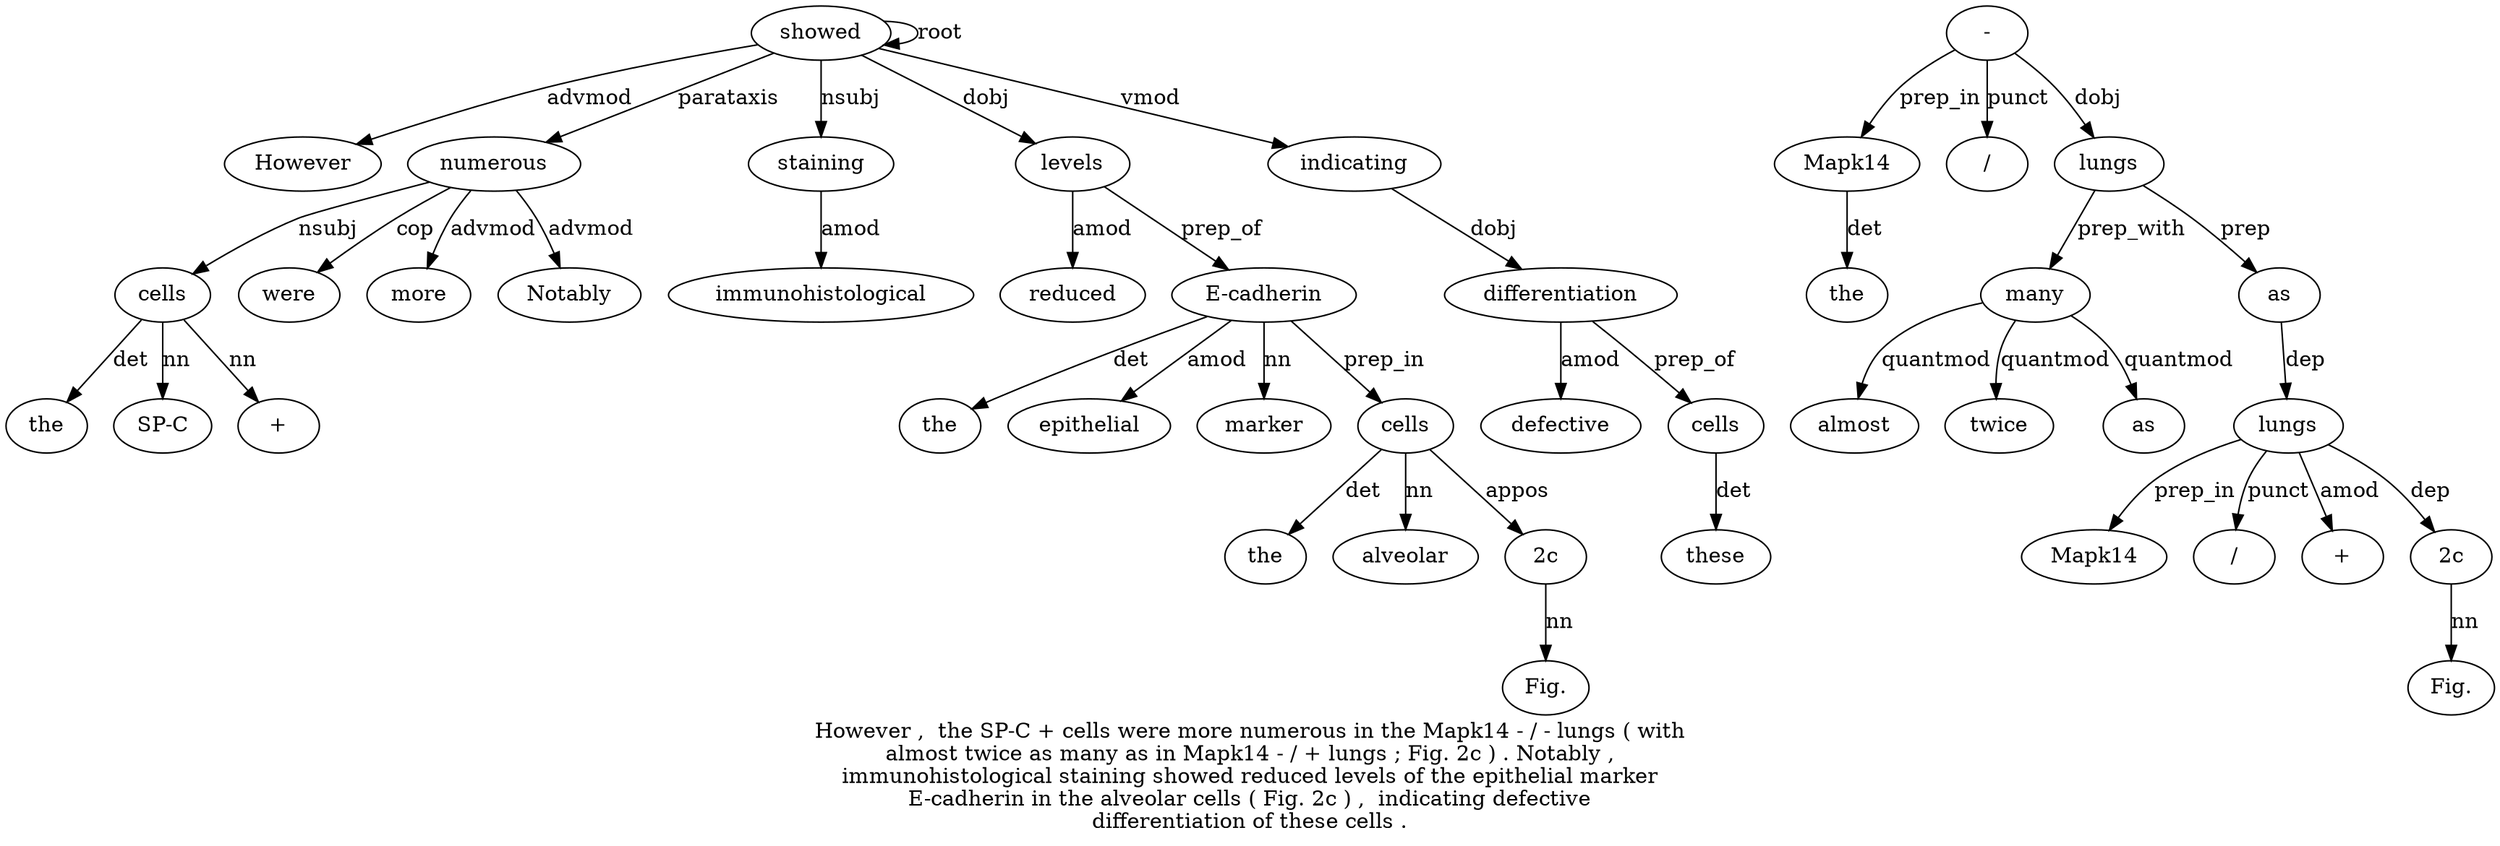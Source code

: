 digraph "However ,  the SP-C + cells were more numerous in the Mapk14 - / - lungs ( with almost twice as many as in Mapk14 - / + lungs ; Fig. 2c ) . Notably ,  immunohistological staining showed reduced levels of the epithelial marker E-cadherin in the alveolar cells ( Fig. 2c ) ,  indicating defective differentiation of these cells ." {
label="However ,  the SP-C + cells were more numerous in the Mapk14 - / - lungs ( with
almost twice as many as in Mapk14 - / + lungs ; Fig. 2c ) . Notably ,
immunohistological staining showed reduced levels of the epithelial marker
E-cadherin in the alveolar cells ( Fig. 2c ) ,  indicating defective
differentiation of these cells .";
showed39 [style=filled, fillcolor=white, label=showed];
However1 [style=filled, fillcolor=white, label=However];
showed39 -> However1  [label=advmod];
cells6 [style=filled, fillcolor=white, label=cells];
the3 [style=filled, fillcolor=white, label=the];
cells6 -> the3  [label=det];
"SP-C4" [style=filled, fillcolor=white, label="SP-C"];
cells6 -> "SP-C4"  [label=nn];
"+5" [style=filled, fillcolor=white, label="+"];
cells6 -> "+5"  [label=nn];
numerous9 [style=filled, fillcolor=white, label=numerous];
numerous9 -> cells6  [label=nsubj];
were7 [style=filled, fillcolor=white, label=were];
numerous9 -> were7  [label=cop];
more8 [style=filled, fillcolor=white, label=more];
numerous9 -> more8  [label=advmod];
showed39 -> numerous9  [label=parataxis];
Mapk1412 [style=filled, fillcolor=white, label=Mapk14];
the11 [style=filled, fillcolor=white, label=the];
Mapk1412 -> the11  [label=det];
"-15" [style=filled, fillcolor=white, label="-"];
"-15" -> Mapk1412  [label=prep_in];
"/14" [style=filled, fillcolor=white, label="/"];
"-15" -> "/14"  [label=punct];
lungs16 [style=filled, fillcolor=white, label=lungs];
"-15" -> lungs16  [label=dobj];
many22 [style=filled, fillcolor=white, label=many];
almost19 [style=filled, fillcolor=white, label=almost];
many22 -> almost19  [label=quantmod];
twice20 [style=filled, fillcolor=white, label=twice];
many22 -> twice20  [label=quantmod];
as21 [style=filled, fillcolor=white, label=as];
many22 -> as21  [label=quantmod];
lungs16 -> many22  [label=prep_with];
as23 [style=filled, fillcolor=white, label=as];
lungs16 -> as23  [label=prep];
lungs29 [style=filled, fillcolor=white, label=lungs];
Mapk1425 [style=filled, fillcolor=white, label=Mapk14];
lungs29 -> Mapk1425  [label=prep_in];
"/27" [style=filled, fillcolor=white, label="/"];
lungs29 -> "/27"  [label=punct];
"+28" [style=filled, fillcolor=white, label="+"];
lungs29 -> "+28"  [label=amod];
as23 -> lungs29  [label=dep];
"2c3" [style=filled, fillcolor=white, label="2c"];
"Fig.31" [style=filled, fillcolor=white, label="Fig."];
"2c3" -> "Fig.31"  [label=nn];
lungs29 -> "2c3"  [label=dep];
Notably35 [style=filled, fillcolor=white, label=Notably];
numerous9 -> Notably35  [label=advmod];
staining38 [style=filled, fillcolor=white, label=staining];
immunohistological37 [style=filled, fillcolor=white, label=immunohistological];
staining38 -> immunohistological37  [label=amod];
showed39 -> staining38  [label=nsubj];
showed39 -> showed39  [label=root];
levels41 [style=filled, fillcolor=white, label=levels];
reduced40 [style=filled, fillcolor=white, label=reduced];
levels41 -> reduced40  [label=amod];
showed39 -> levels41  [label=dobj];
"E-cadherin46" [style=filled, fillcolor=white, label="E-cadherin"];
the43 [style=filled, fillcolor=white, label=the];
"E-cadherin46" -> the43  [label=det];
epithelial44 [style=filled, fillcolor=white, label=epithelial];
"E-cadherin46" -> epithelial44  [label=amod];
marker45 [style=filled, fillcolor=white, label=marker];
"E-cadherin46" -> marker45  [label=nn];
levels41 -> "E-cadherin46"  [label=prep_of];
cells50 [style=filled, fillcolor=white, label=cells];
the48 [style=filled, fillcolor=white, label=the];
cells50 -> the48  [label=det];
alveolar49 [style=filled, fillcolor=white, label=alveolar];
cells50 -> alveolar49  [label=nn];
"E-cadherin46" -> cells50  [label=prep_in];
"2c53" [style=filled, fillcolor=white, label="2c"];
"Fig.52" [style=filled, fillcolor=white, label="Fig."];
"2c53" -> "Fig.52"  [label=nn];
cells50 -> "2c53"  [label=appos];
indicating56 [style=filled, fillcolor=white, label=indicating];
showed39 -> indicating56  [label=vmod];
differentiation58 [style=filled, fillcolor=white, label=differentiation];
defective57 [style=filled, fillcolor=white, label=defective];
differentiation58 -> defective57  [label=amod];
indicating56 -> differentiation58  [label=dobj];
cells61 [style=filled, fillcolor=white, label=cells];
these60 [style=filled, fillcolor=white, label=these];
cells61 -> these60  [label=det];
differentiation58 -> cells61  [label=prep_of];
}
